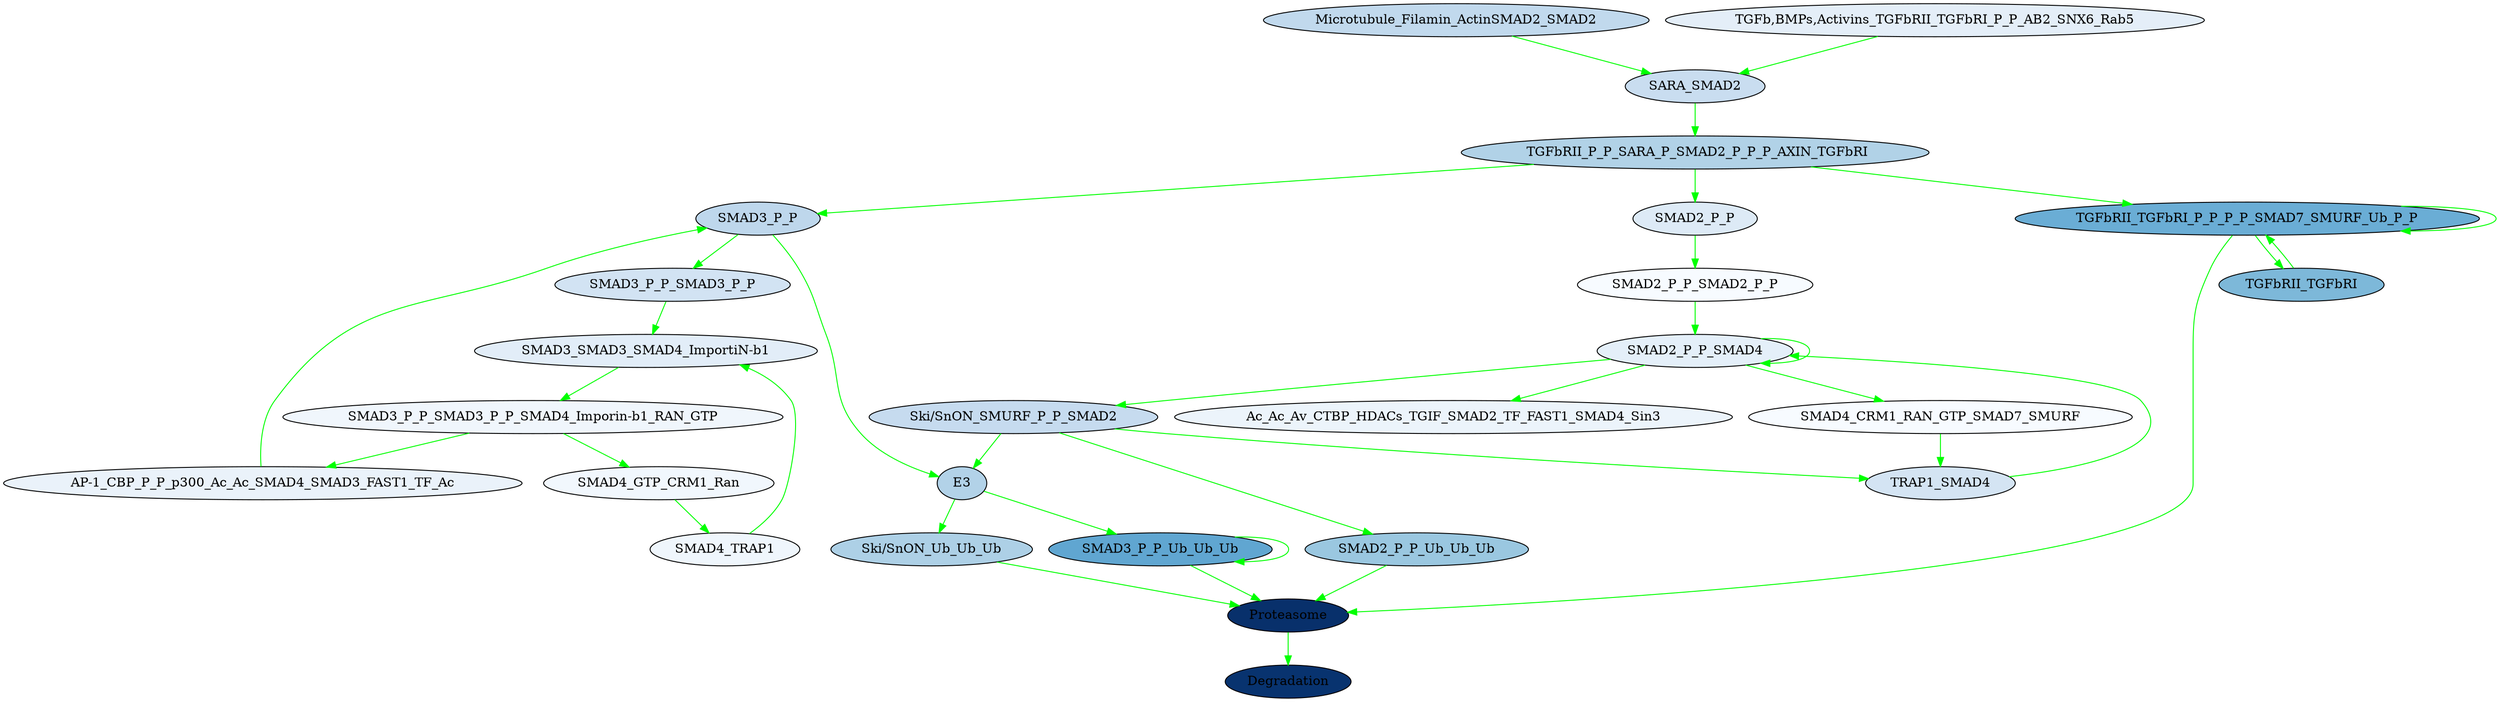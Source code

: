 digraph  {
	"Ski/SnON_Ub_Ub_Ub"	 [color=black,
		fillcolor="#ADD0E6",
		style=filled];
	Proteasome	 [color=black,
		fillcolor="#08306B",
		style=filled];
	"Ski/SnON_Ub_Ub_Ub" -> Proteasome	 [color=green];
	SARA_SMAD2	 [color=black,
		fillcolor="#C9DDF0",
		style=filled];
	" TGFbRII_P_P_SARA_P_SMAD2_P_P_P_AXIN_TGFbRI"	 [color=black,
		fillcolor="#B1D2E7",
		style=filled];
	SARA_SMAD2 -> " TGFbRII_P_P_SARA_P_SMAD2_P_P_P_AXIN_TGFbRI"	 [color=green];
	Microtubule_Filamin_ActinSMAD2_SMAD2	 [color=black,
		fillcolor="#C1D9ED",
		style=filled];
	Microtubule_Filamin_ActinSMAD2_SMAD2 -> SARA_SMAD2	 [color=green];
	SMAD3_P_P_SMAD3_P_P	 [color=black,
		fillcolor="#D2E3F3",
		style=filled];
	"SMAD3_SMAD3_SMAD4_ImportiN-b1"	 [color=black,
		fillcolor="#E2EDF8",
		style=filled];
	SMAD3_P_P_SMAD3_P_P -> "SMAD3_SMAD3_SMAD4_ImportiN-b1"	 [color=green];
	"SMAD3_P_P_SMAD3_P_P_SMAD4_Imporin-b1_RAN_GTP"	 [color=black,
		fillcolor="#F0F6FC",
		style=filled];
	"AP-1_CBP_P_P_p300_Ac_Ac_SMAD4_SMAD3_FAST1_TF_Ac"	 [color=black,
		fillcolor="#EAF2FA",
		style=filled];
	"SMAD3_P_P_SMAD3_P_P_SMAD4_Imporin-b1_RAN_GTP" -> "AP-1_CBP_P_P_p300_Ac_Ac_SMAD4_SMAD3_FAST1_TF_Ac"	 [color=green];
	SMAD4_GTP_CRM1_Ran	 [color=black,
		fillcolor="#F1F7FD",
		style=filled];
	"SMAD3_P_P_SMAD3_P_P_SMAD4_Imporin-b1_RAN_GTP" -> SMAD4_GTP_CRM1_Ran	 [color=green];
	"TGFb,BMPs,Activins_TGFbRII_TGFbRI_P_P_AB2_SNX6_Rab5"	 [color=black,
		fillcolor="#E4EEF8",
		style=filled];
	"TGFb,BMPs,Activins_TGFbRII_TGFbRI_P_P_AB2_SNX6_Rab5" -> SARA_SMAD2	 [color=green];
	Degradation	 [color=black,
		fillcolor="#08336F",
		style=filled];
	Proteasome -> Degradation	 [color=green];
	SMAD3_P_P	 [color=black,
		fillcolor="#BED7EC",
		style=filled];
	" TGFbRII_P_P_SARA_P_SMAD2_P_P_P_AXIN_TGFbRI" -> SMAD3_P_P	 [color=green];
	SMAD2_P_P	 [color=black,
		fillcolor="#DDEAF6",
		style=filled];
	" TGFbRII_P_P_SARA_P_SMAD2_P_P_P_AXIN_TGFbRI" -> SMAD2_P_P	 [color=green];
	TGFbRII_TGFbRI_P_P_P_P_SMAD7_SMURF_Ub_P_P	 [color=black,
		fillcolor="#6AADD5",
		style=filled];
	" TGFbRII_P_P_SARA_P_SMAD2_P_P_P_AXIN_TGFbRI" -> TGFbRII_TGFbRI_P_P_P_P_SMAD7_SMURF_Ub_P_P	 [color=green];
	SMAD2_P_P_SMAD2_P_P	 [color=black,
		fillcolor="#F7FBFF",
		style=filled];
	SMAD2_P_P_SMAD4	 [color=black,
		fillcolor="#E4EFF9",
		style=filled];
	SMAD2_P_P_SMAD2_P_P -> SMAD2_P_P_SMAD4	 [color=green];
	SMAD2_P_P -> SMAD2_P_P_SMAD2_P_P	 [color=green];
	E3	 [color=black,
		fillcolor="#B2D2E8",
		style=filled];
	E3 -> "Ski/SnON_Ub_Ub_Ub"	 [color=green];
	SMAD3_P_P_Ub_Ub_Ub	 [color=black,
		fillcolor="#60A6D1",
		style=filled];
	E3 -> SMAD3_P_P_Ub_Ub_Ub	 [color=green];
	"AP-1_CBP_P_P_p300_Ac_Ac_SMAD4_SMAD3_FAST1_TF_Ac" -> SMAD3_P_P	 [color=green];
	SMAD4_CRM1_RAN_GTP_SMAD7_SMURF	 [color=black,
		fillcolor="#F7FBFF",
		style=filled];
	TRAP1_SMAD4	 [color=black,
		fillcolor="#D4E4F3",
		style=filled];
	SMAD4_CRM1_RAN_GTP_SMAD7_SMURF -> TRAP1_SMAD4	 [color=green];
	SMAD2_P_P_Ub_Ub_Ub	 [color=black,
		fillcolor="#9AC7E0",
		style=filled];
	SMAD2_P_P_Ub_Ub_Ub -> Proteasome	 [color=green];
	"SMAD3_SMAD3_SMAD4_ImportiN-b1" -> "SMAD3_P_P_SMAD3_P_P_SMAD4_Imporin-b1_RAN_GTP"	 [color=green];
	"Ski/SnON_SMURF_P_P_SMAD2"	 [color=black,
		fillcolor="#C6DBEF",
		style=filled];
	"Ski/SnON_SMURF_P_P_SMAD2" -> SMAD2_P_P_Ub_Ub_Ub	 [color=green];
	"Ski/SnON_SMURF_P_P_SMAD2" -> E3	 [color=green];
	"Ski/SnON_SMURF_P_P_SMAD2" -> TRAP1_SMAD4	 [color=green];
	TRAP1_SMAD4 -> SMAD2_P_P_SMAD4	 [color=green];
	Ac_Ac_Av_CTBP_HDACs_TGIF_SMAD2_TF_FAST1_SMAD4_Sin3	 [color=black,
		fillcolor="#ECF4FB",
		style=filled];
	TGFbRII_TGFbRI	 [color=black,
		fillcolor="#7DB8D9",
		style=filled];
	TGFbRII_TGFbRI -> TGFbRII_TGFbRI_P_P_P_P_SMAD7_SMURF_Ub_P_P	 [color=green];
	SMAD4_TRAP1	 [color=black,
		fillcolor="#EFF6FC",
		style=filled];
	SMAD4_TRAP1 -> "SMAD3_SMAD3_SMAD4_ImportiN-b1"	 [color=green];
	SMAD3_P_P -> E3	 [color=green];
	SMAD3_P_P -> SMAD3_P_P_SMAD3_P_P	 [color=green];
	SMAD2_P_P_SMAD4 -> Ac_Ac_Av_CTBP_HDACs_TGIF_SMAD2_TF_FAST1_SMAD4_Sin3	 [color=green];
	SMAD2_P_P_SMAD4 -> SMAD4_CRM1_RAN_GTP_SMAD7_SMURF	 [color=green];
	SMAD2_P_P_SMAD4 -> "Ski/SnON_SMURF_P_P_SMAD2"	 [color=green];
	SMAD2_P_P_SMAD4 -> SMAD2_P_P_SMAD4	 [color=green];
	SMAD3_P_P_Ub_Ub_Ub -> Proteasome	 [color=green];
	SMAD3_P_P_Ub_Ub_Ub -> SMAD3_P_P_Ub_Ub_Ub	 [color=green];
	SMAD4_GTP_CRM1_Ran -> SMAD4_TRAP1	 [color=green];
	TGFbRII_TGFbRI_P_P_P_P_SMAD7_SMURF_Ub_P_P -> TGFbRII_TGFbRI	 [color=green];
	TGFbRII_TGFbRI_P_P_P_P_SMAD7_SMURF_Ub_P_P -> Proteasome	 [color=green];
	TGFbRII_TGFbRI_P_P_P_P_SMAD7_SMURF_Ub_P_P -> TGFbRII_TGFbRI_P_P_P_P_SMAD7_SMURF_Ub_P_P	 [color=green];
}
